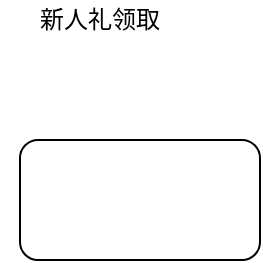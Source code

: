<mxfile version="12.4.8" type="github"><diagram id="RvbXFcik-qNb9ONn9Jq8" name="第 1 页"><mxGraphModel dx="1422" dy="919" grid="1" gridSize="10" guides="1" tooltips="1" connect="1" arrows="1" fold="1" page="1" pageScale="1" pageWidth="827" pageHeight="1169" math="0" shadow="0"><root><mxCell id="0"/><mxCell id="1" parent="0"/><mxCell id="LXQ_3Y_5uVBMGB0NAbPt-1" value="" style="rounded=1;whiteSpace=wrap;html=1;" vertex="1" parent="1"><mxGeometry x="140" y="120" width="120" height="60" as="geometry"/></mxCell><mxCell id="LXQ_3Y_5uVBMGB0NAbPt-2" value="新人礼领取" style="text;html=1;strokeColor=none;fillColor=none;align=center;verticalAlign=middle;whiteSpace=wrap;rounded=0;" vertex="1" parent="1"><mxGeometry x="130" y="50" width="100" height="20" as="geometry"/></mxCell></root></mxGraphModel></diagram></mxfile>